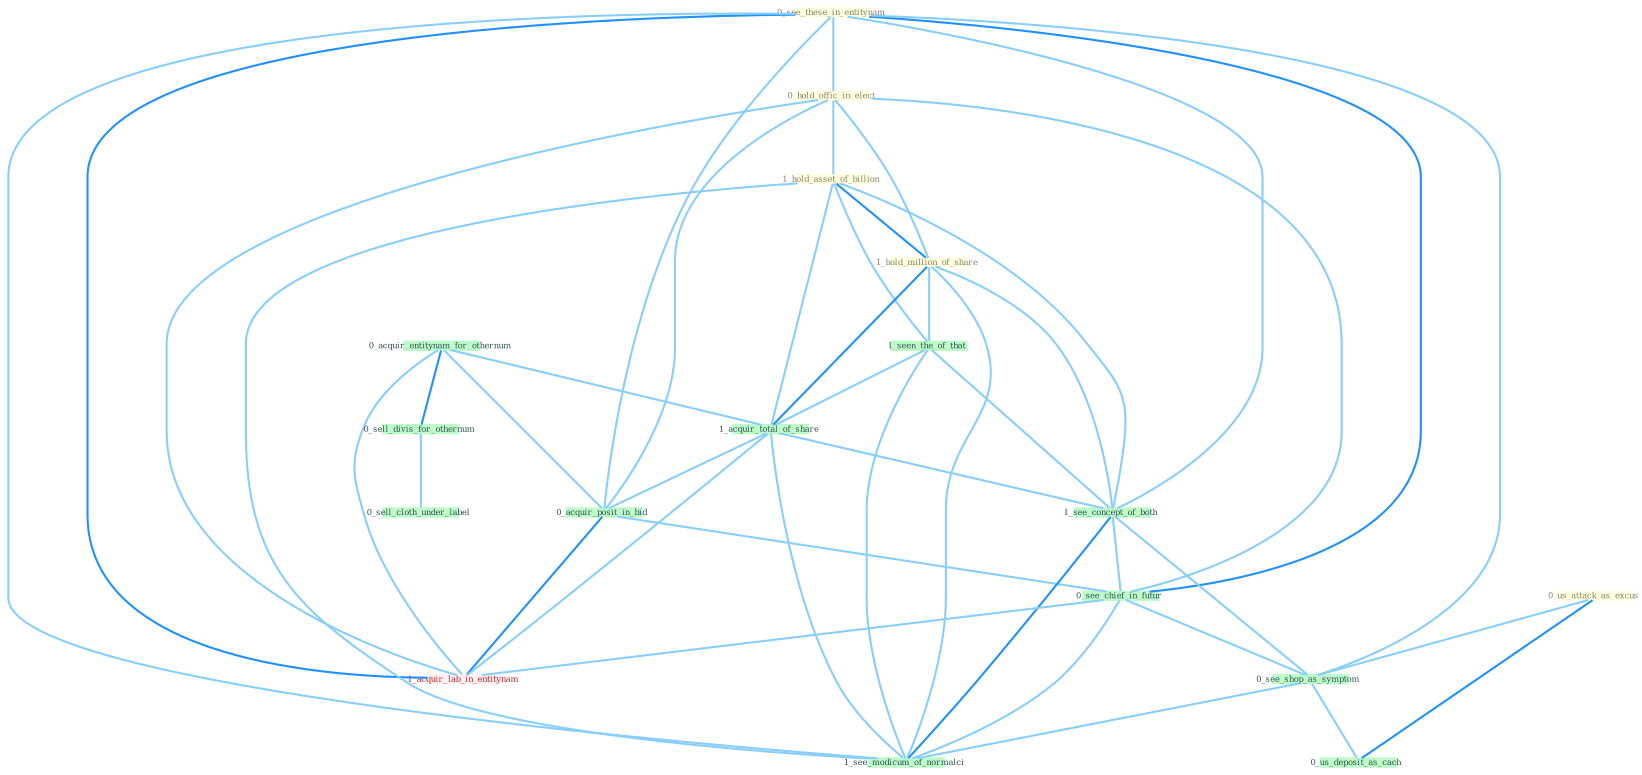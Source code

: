 Graph G{ 
    node
    [shape=polygon,style=filled,width=.5,height=.06,color="#BDFCC9",fixedsize=true,fontsize=4,
    fontcolor="#2f4f4f"];
    {node
    [color="#ffffe0", fontcolor="#8b7d6b"] "0_see_these_in_entitynam " "0_us_attack_as_excus " "0_hold_offic_in_elect " "1_hold_asset_of_billion " "1_hold_million_of_share "}
{node [color="#fff0f5", fontcolor="#b22222"] "1_acquir_lab_in_entitynam "}
edge [color="#B0E2FF"];

	"0_see_these_in_entitynam " -- "0_hold_offic_in_elect " [w="1", color="#87cefa" ];
	"0_see_these_in_entitynam " -- "0_acquir_posit_in_bid " [w="1", color="#87cefa" ];
	"0_see_these_in_entitynam " -- "1_see_concept_of_both " [w="1", color="#87cefa" ];
	"0_see_these_in_entitynam " -- "0_see_chief_in_futur " [w="2", color="#1e90ff" , len=0.8];
	"0_see_these_in_entitynam " -- "0_see_shop_as_symptom " [w="1", color="#87cefa" ];
	"0_see_these_in_entitynam " -- "1_acquir_lab_in_entitynam " [w="2", color="#1e90ff" , len=0.8];
	"0_see_these_in_entitynam " -- "1_see_modicum_of_normalci " [w="1", color="#87cefa" ];
	"0_us_attack_as_excus " -- "0_see_shop_as_symptom " [w="1", color="#87cefa" ];
	"0_us_attack_as_excus " -- "0_us_deposit_as_cach " [w="2", color="#1e90ff" , len=0.8];
	"0_hold_offic_in_elect " -- "1_hold_asset_of_billion " [w="1", color="#87cefa" ];
	"0_hold_offic_in_elect " -- "1_hold_million_of_share " [w="1", color="#87cefa" ];
	"0_hold_offic_in_elect " -- "0_acquir_posit_in_bid " [w="1", color="#87cefa" ];
	"0_hold_offic_in_elect " -- "0_see_chief_in_futur " [w="1", color="#87cefa" ];
	"0_hold_offic_in_elect " -- "1_acquir_lab_in_entitynam " [w="1", color="#87cefa" ];
	"1_hold_asset_of_billion " -- "1_hold_million_of_share " [w="2", color="#1e90ff" , len=0.8];
	"1_hold_asset_of_billion " -- "1_seen_the_of_that " [w="1", color="#87cefa" ];
	"1_hold_asset_of_billion " -- "1_acquir_total_of_share " [w="1", color="#87cefa" ];
	"1_hold_asset_of_billion " -- "1_see_concept_of_both " [w="1", color="#87cefa" ];
	"1_hold_asset_of_billion " -- "1_see_modicum_of_normalci " [w="1", color="#87cefa" ];
	"1_hold_million_of_share " -- "1_seen_the_of_that " [w="1", color="#87cefa" ];
	"1_hold_million_of_share " -- "1_acquir_total_of_share " [w="2", color="#1e90ff" , len=0.8];
	"1_hold_million_of_share " -- "1_see_concept_of_both " [w="1", color="#87cefa" ];
	"1_hold_million_of_share " -- "1_see_modicum_of_normalci " [w="1", color="#87cefa" ];
	"0_acquir_entitynam_for_othernum " -- "0_sell_divis_for_othernum " [w="2", color="#1e90ff" , len=0.8];
	"0_acquir_entitynam_for_othernum " -- "1_acquir_total_of_share " [w="1", color="#87cefa" ];
	"0_acquir_entitynam_for_othernum " -- "0_acquir_posit_in_bid " [w="1", color="#87cefa" ];
	"0_acquir_entitynam_for_othernum " -- "1_acquir_lab_in_entitynam " [w="1", color="#87cefa" ];
	"1_seen_the_of_that " -- "1_acquir_total_of_share " [w="1", color="#87cefa" ];
	"1_seen_the_of_that " -- "1_see_concept_of_both " [w="1", color="#87cefa" ];
	"1_seen_the_of_that " -- "1_see_modicum_of_normalci " [w="1", color="#87cefa" ];
	"0_sell_divis_for_othernum " -- "0_sell_cloth_under_label " [w="1", color="#87cefa" ];
	"1_acquir_total_of_share " -- "0_acquir_posit_in_bid " [w="1", color="#87cefa" ];
	"1_acquir_total_of_share " -- "1_see_concept_of_both " [w="1", color="#87cefa" ];
	"1_acquir_total_of_share " -- "1_acquir_lab_in_entitynam " [w="1", color="#87cefa" ];
	"1_acquir_total_of_share " -- "1_see_modicum_of_normalci " [w="1", color="#87cefa" ];
	"0_acquir_posit_in_bid " -- "0_see_chief_in_futur " [w="1", color="#87cefa" ];
	"0_acquir_posit_in_bid " -- "1_acquir_lab_in_entitynam " [w="2", color="#1e90ff" , len=0.8];
	"1_see_concept_of_both " -- "0_see_chief_in_futur " [w="1", color="#87cefa" ];
	"1_see_concept_of_both " -- "0_see_shop_as_symptom " [w="1", color="#87cefa" ];
	"1_see_concept_of_both " -- "1_see_modicum_of_normalci " [w="2", color="#1e90ff" , len=0.8];
	"0_see_chief_in_futur " -- "0_see_shop_as_symptom " [w="1", color="#87cefa" ];
	"0_see_chief_in_futur " -- "1_acquir_lab_in_entitynam " [w="1", color="#87cefa" ];
	"0_see_chief_in_futur " -- "1_see_modicum_of_normalci " [w="1", color="#87cefa" ];
	"0_see_shop_as_symptom " -- "0_us_deposit_as_cach " [w="1", color="#87cefa" ];
	"0_see_shop_as_symptom " -- "1_see_modicum_of_normalci " [w="1", color="#87cefa" ];
}